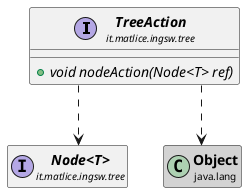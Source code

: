 @startuml

skinparam svgLinkTarget _parent
skinparam linetype ortho
set namespaceSeparator none
interface "<b><size:14>TreeAction</b>\n<size:10>it.matlice.ingsw.tree" as it.matlice.ingsw.tree.TreeAction  [[../../../../it/matlice/ingsw/tree/TreeAction.html{it.matlice.ingsw.tree.TreeAction}]] {
{abstract} +void nodeAction(Node<T> ref)
}


interface "<b><size:14>Node<T></b>\n<size:10>it.matlice.ingsw.tree" as it.matlice.ingsw.tree.NodeObject  [[../../../../it/matlice/ingsw/tree/Node.html{it.matlice.ingsw.tree.Node}]] {
}

hide it.matlice.ingsw.tree.NodeObject fields
hide it.matlice.ingsw.tree.NodeObject methods

it.matlice.ingsw.tree.TreeAction ..> it.matlice.ingsw.tree.NodeObject

class "<b><size:14>Object</b>\n<size:10>java.lang" as java.lang.Object  #lightgrey {
}

hide java.lang.Object fields
hide java.lang.Object methods

it.matlice.ingsw.tree.TreeAction ..> java.lang.Object


@enduml
